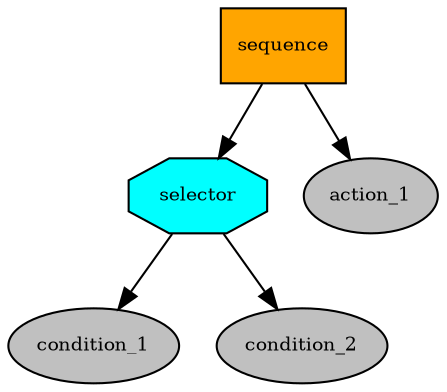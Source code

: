 digraph pastafarianism {
ordering=out;
graph [fontname="times-roman"];
node [fontname="times-roman"];
edge [fontname="times-roman"];
sequence [fillcolor=orange, fontcolor=black, fontsize=9, label=sequence, shape=box, style=filled];
selector [fillcolor=cyan, fontcolor=black, fontsize=9, label=selector, shape=octagon, style=filled];
sequence -> selector;
condition_1 [fillcolor=gray, fontcolor=black, fontsize=9, label=condition_1, shape=ellipse, style=filled];
selector -> condition_1;
condition_2 [fillcolor=gray, fontcolor=black, fontsize=9, label=condition_2, shape=ellipse, style=filled];
selector -> condition_2;
action_1 [fillcolor=gray, fontcolor=black, fontsize=9, label=action_1, shape=ellipse, style=filled];
sequence -> action_1;
}
